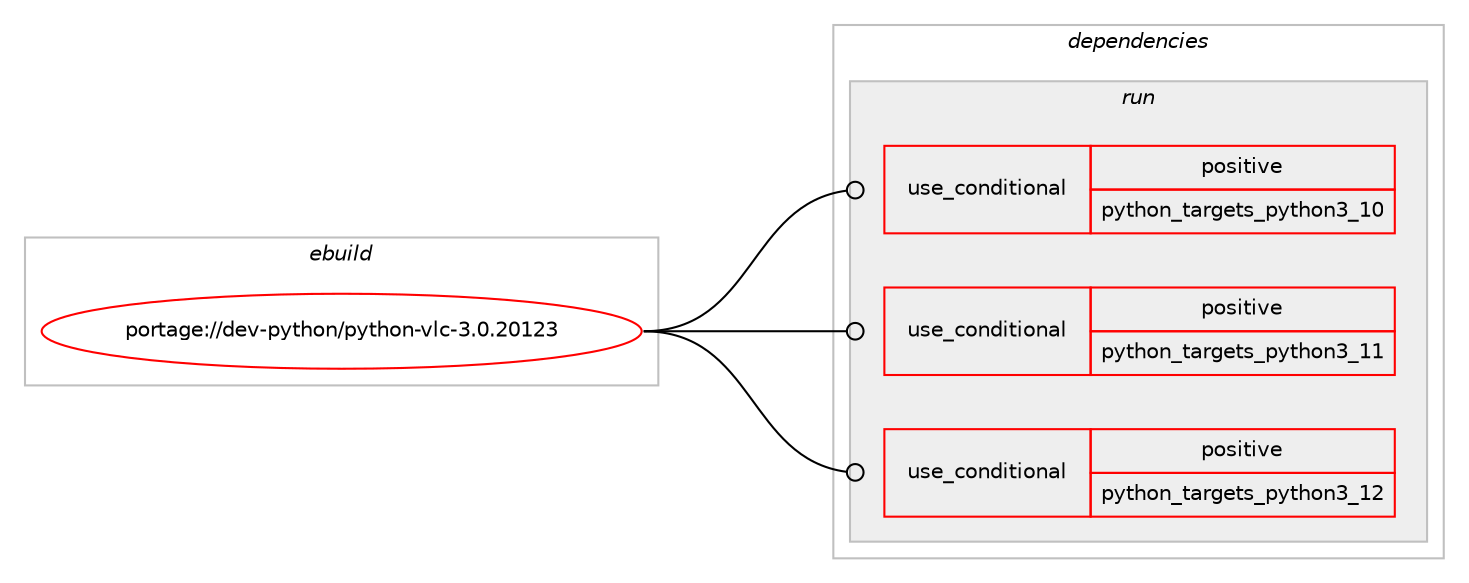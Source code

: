 digraph prolog {

# *************
# Graph options
# *************

newrank=true;
concentrate=true;
compound=true;
graph [rankdir=LR,fontname=Helvetica,fontsize=10,ranksep=1.5];#, ranksep=2.5, nodesep=0.2];
edge  [arrowhead=vee];
node  [fontname=Helvetica,fontsize=10];

# **********
# The ebuild
# **********

subgraph cluster_leftcol {
color=gray;
rank=same;
label=<<i>ebuild</i>>;
id [label="portage://dev-python/python-vlc-3.0.20123", color=red, width=4, href="../dev-python/python-vlc-3.0.20123.svg"];
}

# ****************
# The dependencies
# ****************

subgraph cluster_midcol {
color=gray;
label=<<i>dependencies</i>>;
subgraph cluster_compile {
fillcolor="#eeeeee";
style=filled;
label=<<i>compile</i>>;
}
subgraph cluster_compileandrun {
fillcolor="#eeeeee";
style=filled;
label=<<i>compile and run</i>>;
}
subgraph cluster_run {
fillcolor="#eeeeee";
style=filled;
label=<<i>run</i>>;
subgraph cond37183 {
dependency80552 [label=<<TABLE BORDER="0" CELLBORDER="1" CELLSPACING="0" CELLPADDING="4"><TR><TD ROWSPAN="3" CELLPADDING="10">use_conditional</TD></TR><TR><TD>positive</TD></TR><TR><TD>python_targets_python3_10</TD></TR></TABLE>>, shape=none, color=red];
# *** BEGIN UNKNOWN DEPENDENCY TYPE (TODO) ***
# dependency80552 -> package_dependency(portage://dev-python/python-vlc-3.0.20123,run,no,dev-lang,python,none,[,,],[slot(3.10)],[])
# *** END UNKNOWN DEPENDENCY TYPE (TODO) ***

}
id:e -> dependency80552:w [weight=20,style="solid",arrowhead="odot"];
subgraph cond37184 {
dependency80553 [label=<<TABLE BORDER="0" CELLBORDER="1" CELLSPACING="0" CELLPADDING="4"><TR><TD ROWSPAN="3" CELLPADDING="10">use_conditional</TD></TR><TR><TD>positive</TD></TR><TR><TD>python_targets_python3_11</TD></TR></TABLE>>, shape=none, color=red];
# *** BEGIN UNKNOWN DEPENDENCY TYPE (TODO) ***
# dependency80553 -> package_dependency(portage://dev-python/python-vlc-3.0.20123,run,no,dev-lang,python,none,[,,],[slot(3.11)],[])
# *** END UNKNOWN DEPENDENCY TYPE (TODO) ***

}
id:e -> dependency80553:w [weight=20,style="solid",arrowhead="odot"];
subgraph cond37185 {
dependency80554 [label=<<TABLE BORDER="0" CELLBORDER="1" CELLSPACING="0" CELLPADDING="4"><TR><TD ROWSPAN="3" CELLPADDING="10">use_conditional</TD></TR><TR><TD>positive</TD></TR><TR><TD>python_targets_python3_12</TD></TR></TABLE>>, shape=none, color=red];
# *** BEGIN UNKNOWN DEPENDENCY TYPE (TODO) ***
# dependency80554 -> package_dependency(portage://dev-python/python-vlc-3.0.20123,run,no,dev-lang,python,none,[,,],[slot(3.12)],[])
# *** END UNKNOWN DEPENDENCY TYPE (TODO) ***

}
id:e -> dependency80554:w [weight=20,style="solid",arrowhead="odot"];
# *** BEGIN UNKNOWN DEPENDENCY TYPE (TODO) ***
# id -> package_dependency(portage://dev-python/python-vlc-3.0.20123,run,no,media-video,vlc,none,[,,],[],[])
# *** END UNKNOWN DEPENDENCY TYPE (TODO) ***

}
}

# **************
# The candidates
# **************

subgraph cluster_choices {
rank=same;
color=gray;
label=<<i>candidates</i>>;

}

}
